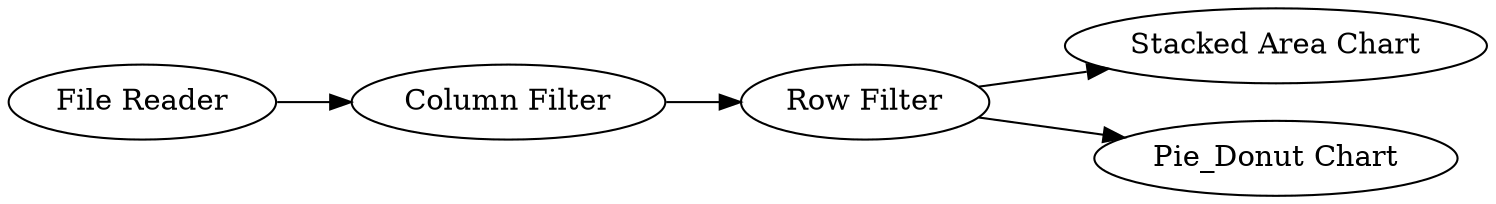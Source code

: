 digraph {
	2 -> 3
	1 -> 2
	3 -> 4
	3 -> 5
	5 [label="Pie_Donut Chart"]
	1 [label="File Reader"]
	4 [label="Stacked Area Chart"]
	3 [label="Row Filter"]
	2 [label="Column Filter"]
	rankdir=LR
}
